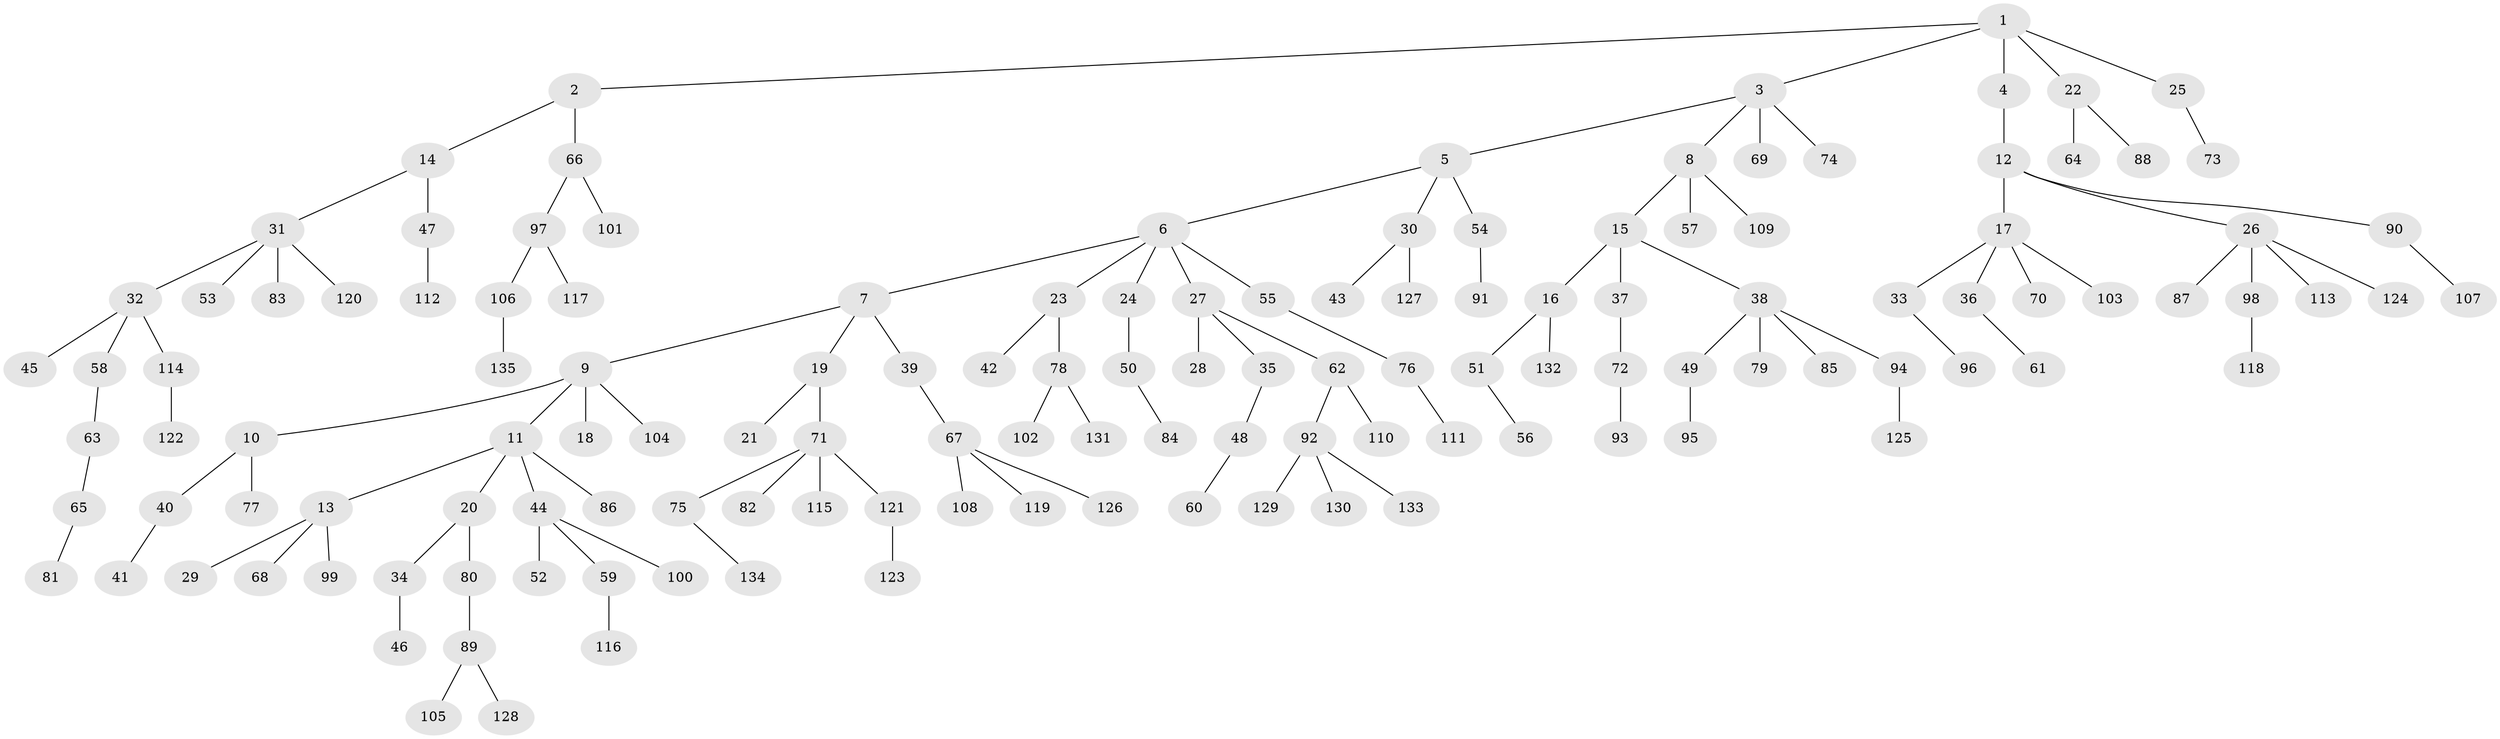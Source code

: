 // coarse degree distribution, {1: 0.8333333333333334, 4: 0.037037037037037035, 2: 0.07407407407407407, 7: 0.018518518518518517, 8: 0.018518518518518517, 30: 0.018518518518518517}
// Generated by graph-tools (version 1.1) at 2025/55/03/04/25 21:55:58]
// undirected, 135 vertices, 134 edges
graph export_dot {
graph [start="1"]
  node [color=gray90,style=filled];
  1;
  2;
  3;
  4;
  5;
  6;
  7;
  8;
  9;
  10;
  11;
  12;
  13;
  14;
  15;
  16;
  17;
  18;
  19;
  20;
  21;
  22;
  23;
  24;
  25;
  26;
  27;
  28;
  29;
  30;
  31;
  32;
  33;
  34;
  35;
  36;
  37;
  38;
  39;
  40;
  41;
  42;
  43;
  44;
  45;
  46;
  47;
  48;
  49;
  50;
  51;
  52;
  53;
  54;
  55;
  56;
  57;
  58;
  59;
  60;
  61;
  62;
  63;
  64;
  65;
  66;
  67;
  68;
  69;
  70;
  71;
  72;
  73;
  74;
  75;
  76;
  77;
  78;
  79;
  80;
  81;
  82;
  83;
  84;
  85;
  86;
  87;
  88;
  89;
  90;
  91;
  92;
  93;
  94;
  95;
  96;
  97;
  98;
  99;
  100;
  101;
  102;
  103;
  104;
  105;
  106;
  107;
  108;
  109;
  110;
  111;
  112;
  113;
  114;
  115;
  116;
  117;
  118;
  119;
  120;
  121;
  122;
  123;
  124;
  125;
  126;
  127;
  128;
  129;
  130;
  131;
  132;
  133;
  134;
  135;
  1 -- 2;
  1 -- 3;
  1 -- 4;
  1 -- 22;
  1 -- 25;
  2 -- 14;
  2 -- 66;
  3 -- 5;
  3 -- 8;
  3 -- 69;
  3 -- 74;
  4 -- 12;
  5 -- 6;
  5 -- 30;
  5 -- 54;
  6 -- 7;
  6 -- 23;
  6 -- 24;
  6 -- 27;
  6 -- 55;
  7 -- 9;
  7 -- 19;
  7 -- 39;
  8 -- 15;
  8 -- 57;
  8 -- 109;
  9 -- 10;
  9 -- 11;
  9 -- 18;
  9 -- 104;
  10 -- 40;
  10 -- 77;
  11 -- 13;
  11 -- 20;
  11 -- 44;
  11 -- 86;
  12 -- 17;
  12 -- 26;
  12 -- 90;
  13 -- 29;
  13 -- 68;
  13 -- 99;
  14 -- 31;
  14 -- 47;
  15 -- 16;
  15 -- 37;
  15 -- 38;
  16 -- 51;
  16 -- 132;
  17 -- 33;
  17 -- 36;
  17 -- 70;
  17 -- 103;
  19 -- 21;
  19 -- 71;
  20 -- 34;
  20 -- 80;
  22 -- 64;
  22 -- 88;
  23 -- 42;
  23 -- 78;
  24 -- 50;
  25 -- 73;
  26 -- 87;
  26 -- 98;
  26 -- 113;
  26 -- 124;
  27 -- 28;
  27 -- 35;
  27 -- 62;
  30 -- 43;
  30 -- 127;
  31 -- 32;
  31 -- 53;
  31 -- 83;
  31 -- 120;
  32 -- 45;
  32 -- 58;
  32 -- 114;
  33 -- 96;
  34 -- 46;
  35 -- 48;
  36 -- 61;
  37 -- 72;
  38 -- 49;
  38 -- 79;
  38 -- 85;
  38 -- 94;
  39 -- 67;
  40 -- 41;
  44 -- 52;
  44 -- 59;
  44 -- 100;
  47 -- 112;
  48 -- 60;
  49 -- 95;
  50 -- 84;
  51 -- 56;
  54 -- 91;
  55 -- 76;
  58 -- 63;
  59 -- 116;
  62 -- 92;
  62 -- 110;
  63 -- 65;
  65 -- 81;
  66 -- 97;
  66 -- 101;
  67 -- 108;
  67 -- 119;
  67 -- 126;
  71 -- 75;
  71 -- 82;
  71 -- 115;
  71 -- 121;
  72 -- 93;
  75 -- 134;
  76 -- 111;
  78 -- 102;
  78 -- 131;
  80 -- 89;
  89 -- 105;
  89 -- 128;
  90 -- 107;
  92 -- 129;
  92 -- 130;
  92 -- 133;
  94 -- 125;
  97 -- 106;
  97 -- 117;
  98 -- 118;
  106 -- 135;
  114 -- 122;
  121 -- 123;
}
